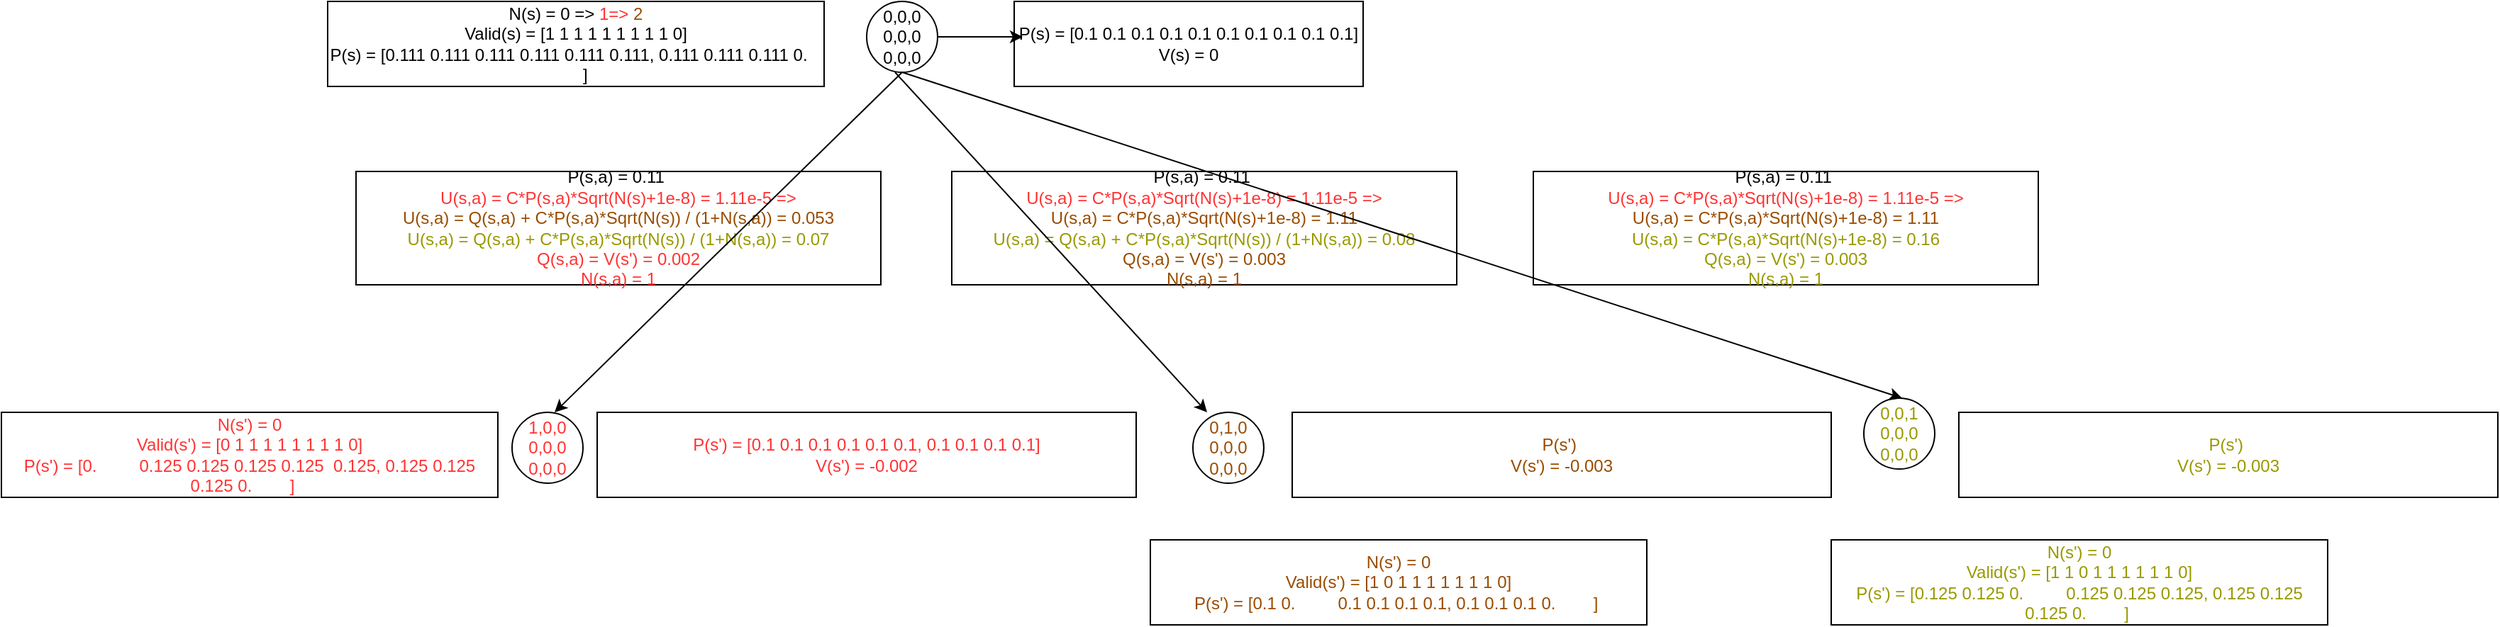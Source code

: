 <mxfile version="14.8.0" type="github">
  <diagram id="eseIqtM9uzE_S86qqE30" name="Page-1">
    <mxGraphModel dx="2013" dy="668" grid="1" gridSize="10" guides="1" tooltips="1" connect="1" arrows="1" fold="1" page="1" pageScale="1" pageWidth="827" pageHeight="1169" math="0" shadow="0">
      <root>
        <mxCell id="0" />
        <mxCell id="1" parent="0" />
        <mxCell id="eI-PRouvu91oHGxH_K3C-1" value="0,0,0&lt;br&gt;0,0,0&lt;br&gt;0,0,0" style="ellipse;whiteSpace=wrap;html=1;aspect=fixed;" vertex="1" parent="1">
          <mxGeometry x="310" y="120" width="50" height="50" as="geometry" />
        </mxCell>
        <mxCell id="eI-PRouvu91oHGxH_K3C-5" value="P(s) =&amp;nbsp;[0.1 0.1 0.1 0.1 0.1 0.1 0.1 0.1 0.1 0.1]&lt;br&gt;V(s) = 0" style="rounded=0;whiteSpace=wrap;html=1;" vertex="1" parent="1">
          <mxGeometry x="414" y="120" width="246" height="60" as="geometry" />
        </mxCell>
        <mxCell id="eI-PRouvu91oHGxH_K3C-6" value="" style="endArrow=classic;html=1;exitX=1;exitY=0.5;exitDx=0;exitDy=0;" edge="1" parent="1" source="eI-PRouvu91oHGxH_K3C-1">
          <mxGeometry width="50" height="50" relative="1" as="geometry">
            <mxPoint x="370" y="290" as="sourcePoint" />
            <mxPoint x="420" y="145" as="targetPoint" />
          </mxGeometry>
        </mxCell>
        <mxCell id="eI-PRouvu91oHGxH_K3C-7" value="N(s) = 0 =&amp;gt; &lt;font color=&quot;#ff3333&quot;&gt;1=&amp;gt; &lt;/font&gt;&lt;font color=&quot;#994c00&quot;&gt;2&lt;/font&gt;&lt;br&gt;Valid(s) =&amp;nbsp;[1 1 1 1 1 1 1 1 1 0]&lt;br&gt;P(s) =&amp;nbsp;[0.111 0.111 0.111 0.111 0.111 0.111, 0.111 0.111 0.111 0.&amp;nbsp; &amp;nbsp; &amp;nbsp; &amp;nbsp; ]" style="rounded=0;whiteSpace=wrap;html=1;" vertex="1" parent="1">
          <mxGeometry x="-70" y="120" width="350" height="60" as="geometry" />
        </mxCell>
        <mxCell id="eI-PRouvu91oHGxH_K3C-8" value="P(s,a) = 0.11&amp;nbsp;&lt;br&gt;&lt;font color=&quot;#ff3333&quot;&gt;U(s,a) = C*P(s,a)*Sqrt(N(s)+1e-8) =&amp;nbsp;1.11e-5 =&amp;gt;&lt;br&gt;&lt;/font&gt;&lt;font color=&quot;#994c00&quot;&gt;U(s,a) = Q(s,a) + C*P(s,a)*Sqrt(N(s)) / (1+N(s,a)) =&amp;nbsp;0.053&lt;br&gt;&lt;/font&gt;&lt;font color=&quot;#999900&quot;&gt;U(s,a) = Q(s,a) + C*P(s,a)*Sqrt(N(s)) / (1+N(s,a)) =&amp;nbsp;0.07&lt;/font&gt;&lt;br&gt;&lt;font color=&quot;#ff3333&quot;&gt;Q(s,a) = V(s&#39;) = 0.002&lt;/font&gt;&lt;br&gt;&lt;font color=&quot;#ff3333&quot;&gt;N(s,a) = 1&lt;/font&gt;" style="rounded=0;whiteSpace=wrap;html=1;" vertex="1" parent="1">
          <mxGeometry x="-50" y="240" width="370" height="80" as="geometry" />
        </mxCell>
        <mxCell id="eI-PRouvu91oHGxH_K3C-9" value="" style="endArrow=classic;html=1;exitX=0.5;exitY=1;exitDx=0;exitDy=0;" edge="1" parent="1" source="eI-PRouvu91oHGxH_K3C-1">
          <mxGeometry width="50" height="50" relative="1" as="geometry">
            <mxPoint x="-20" y="400" as="sourcePoint" />
            <mxPoint x="90" y="410" as="targetPoint" />
          </mxGeometry>
        </mxCell>
        <mxCell id="eI-PRouvu91oHGxH_K3C-10" value="&lt;font color=&quot;#ff3333&quot;&gt;1,0,0&lt;br&gt;0,0,0&lt;br&gt;0,0,0&lt;/font&gt;" style="ellipse;whiteSpace=wrap;html=1;aspect=fixed;" vertex="1" parent="1">
          <mxGeometry x="60" y="410" width="50" height="50" as="geometry" />
        </mxCell>
        <mxCell id="eI-PRouvu91oHGxH_K3C-11" value="&lt;font color=&quot;#ff3333&quot;&gt;N(s&#39;) = 0&lt;br&gt;Valid(s&#39;) =&amp;nbsp;[0 1 1 1 1 1 1 1 1 0]&lt;br&gt;P(s&#39;) = [0.&amp;nbsp; &amp;nbsp; &amp;nbsp; &amp;nbsp; &amp;nbsp;0.125 0.125 0.125 0.125&amp;nbsp; 0.125, 0.125 0.125 0.125 0.&amp;nbsp; &amp;nbsp; &amp;nbsp; &amp;nbsp; ]&amp;nbsp; &amp;nbsp;&lt;/font&gt;" style="rounded=0;whiteSpace=wrap;html=1;" vertex="1" parent="1">
          <mxGeometry x="-300" y="410" width="350" height="60" as="geometry" />
        </mxCell>
        <mxCell id="eI-PRouvu91oHGxH_K3C-12" value="&lt;font color=&quot;#ff3333&quot;&gt;P(s&#39;) =&amp;nbsp;[0.1 0.1 0.1 0.1 0.1 0.1, 0.1 0.1 0.1 0.1]&lt;br&gt;V(s&#39;) = -0.002&lt;/font&gt;" style="rounded=0;whiteSpace=wrap;html=1;" vertex="1" parent="1">
          <mxGeometry x="120" y="410" width="380" height="60" as="geometry" />
        </mxCell>
        <mxCell id="eI-PRouvu91oHGxH_K3C-14" value="P(s,a) = 0.11&amp;nbsp;&lt;br&gt;&lt;span style=&quot;color: rgb(255 , 51 , 51)&quot;&gt;U(s,a) = C*P(s,a)*Sqrt(N(s)+1e-8) =&amp;nbsp;1.11e-5 =&amp;gt;&lt;br&gt;&lt;/span&gt;&lt;font color=&quot;#994c00&quot;&gt;U(s,a) = C*P(s,a)*Sqrt(N(s)+1e-8) =&amp;nbsp;1.11&lt;br&gt;&lt;/font&gt;&lt;span style=&quot;color: rgb(153 , 153 , 0)&quot;&gt;U(s,a) = Q(s,a) + C*P(s,a)*Sqrt(N(s)) / (1+N(s,a)) =&amp;nbsp;0.08&lt;/span&gt;&lt;font color=&quot;#994c00&quot;&gt;&lt;br&gt;Q(s,a) = V(s&#39;) =&amp;nbsp;&lt;/font&gt;&lt;span style=&quot;color: rgb(153 , 76 , 0)&quot;&gt;0.003&lt;/span&gt;&lt;font color=&quot;#994c00&quot;&gt;&lt;br&gt;N(s,a) = 1&lt;/font&gt;&lt;span style=&quot;color: rgb(255 , 51 , 51)&quot;&gt;&lt;br&gt;&lt;/span&gt;" style="rounded=0;whiteSpace=wrap;html=1;" vertex="1" parent="1">
          <mxGeometry x="370" y="240" width="356" height="80" as="geometry" />
        </mxCell>
        <mxCell id="eI-PRouvu91oHGxH_K3C-15" value="&lt;font color=&quot;#994c00&quot;&gt;0,1,0&lt;br&gt;0,0,0&lt;br&gt;0,0,0&lt;/font&gt;" style="ellipse;whiteSpace=wrap;html=1;aspect=fixed;" vertex="1" parent="1">
          <mxGeometry x="540" y="410" width="50" height="50" as="geometry" />
        </mxCell>
        <mxCell id="eI-PRouvu91oHGxH_K3C-16" value="" style="endArrow=classic;html=1;entryX=0.2;entryY=0;entryDx=0;entryDy=0;entryPerimeter=0;" edge="1" parent="1" target="eI-PRouvu91oHGxH_K3C-15">
          <mxGeometry width="50" height="50" relative="1" as="geometry">
            <mxPoint x="330" y="170" as="sourcePoint" />
            <mxPoint x="100" y="420" as="targetPoint" />
          </mxGeometry>
        </mxCell>
        <mxCell id="eI-PRouvu91oHGxH_K3C-17" value="&lt;font color=&quot;#994c00&quot;&gt;P(s&#39;)&amp;nbsp;&lt;br&gt;V(s&#39;) =&amp;nbsp;-0.003&lt;/font&gt;" style="rounded=0;whiteSpace=wrap;html=1;" vertex="1" parent="1">
          <mxGeometry x="610" y="410" width="380" height="60" as="geometry" />
        </mxCell>
        <mxCell id="eI-PRouvu91oHGxH_K3C-18" value="&lt;font color=&quot;#994c00&quot;&gt;N(s&#39;) = 0&lt;br&gt;Valid(s&#39;) = [1 0 1 1 1 1 1 1 1 0]&lt;br&gt;P(s&#39;) = [0.1 0.&amp;nbsp; &amp;nbsp; &amp;nbsp; &amp;nbsp; &amp;nbsp;0.1 0.1 0.1 0.1, 0.1 0.1 0.1 0.&amp;nbsp; &amp;nbsp; &amp;nbsp; &amp;nbsp; ]&amp;nbsp;&lt;/font&gt;" style="rounded=0;whiteSpace=wrap;html=1;" vertex="1" parent="1">
          <mxGeometry x="510" y="500" width="350" height="60" as="geometry" />
        </mxCell>
        <mxCell id="eI-PRouvu91oHGxH_K3C-19" value="P(s,a) = 0.11&amp;nbsp;&lt;br&gt;&lt;span style=&quot;color: rgb(255 , 51 , 51)&quot;&gt;U(s,a) = C*P(s,a)*Sqrt(N(s)+1e-8) =&amp;nbsp;1.11e-5 =&amp;gt;&lt;br&gt;&lt;/span&gt;&lt;font color=&quot;#994c00&quot;&gt;U(s,a) = C*P(s,a)*Sqrt(N(s)+1e-8) =&amp;nbsp;1.11&lt;br&gt;&lt;/font&gt;&lt;font color=&quot;#999900&quot;&gt;U(s,a) = C*P(s,a)*Sqrt(N(s)+1e-8) = 0.16&lt;/font&gt;&lt;br&gt;&lt;font color=&quot;#999900&quot;&gt;Q(s,a) = V(s&#39;) =&amp;nbsp;0.003&lt;br&gt;N(s,a) = 1&lt;/font&gt;&lt;span style=&quot;color: rgb(255 , 51 , 51)&quot;&gt;&lt;br&gt;&lt;/span&gt;" style="rounded=0;whiteSpace=wrap;html=1;" vertex="1" parent="1">
          <mxGeometry x="780" y="240" width="356" height="80" as="geometry" />
        </mxCell>
        <mxCell id="eI-PRouvu91oHGxH_K3C-20" value="&lt;font color=&quot;#999900&quot;&gt;0,0,1&lt;br&gt;0,0,0&lt;br&gt;0,0,0&lt;/font&gt;" style="ellipse;whiteSpace=wrap;html=1;aspect=fixed;" vertex="1" parent="1">
          <mxGeometry x="1013" y="400" width="50" height="50" as="geometry" />
        </mxCell>
        <mxCell id="eI-PRouvu91oHGxH_K3C-21" value="" style="endArrow=classic;html=1;exitX=0.5;exitY=1;exitDx=0;exitDy=0;" edge="1" parent="1" source="eI-PRouvu91oHGxH_K3C-1">
          <mxGeometry width="50" height="50" relative="1" as="geometry">
            <mxPoint x="340" y="180" as="sourcePoint" />
            <mxPoint x="1040" y="400" as="targetPoint" />
          </mxGeometry>
        </mxCell>
        <mxCell id="eI-PRouvu91oHGxH_K3C-22" value="&lt;font color=&quot;#999900&quot;&gt;P(s&#39;)&amp;nbsp;&lt;br&gt;V(s&#39;) =&amp;nbsp;-0.003&lt;/font&gt;" style="rounded=0;whiteSpace=wrap;html=1;" vertex="1" parent="1">
          <mxGeometry x="1080" y="410" width="380" height="60" as="geometry" />
        </mxCell>
        <mxCell id="eI-PRouvu91oHGxH_K3C-23" value="&lt;font color=&quot;#999900&quot;&gt;N(s&#39;) = 0&lt;br&gt;Valid(s&#39;) = [1 1 0 1 1 1 1 1 1 0]&lt;br&gt;P(s&#39;) = [0.125 0.125 0.&amp;nbsp; &amp;nbsp; &amp;nbsp; &amp;nbsp; &amp;nbsp;0.125 0.125 0.125, 0.125 0.125 0.125 0.&amp;nbsp; &amp;nbsp; &amp;nbsp; &amp;nbsp; ]&amp;nbsp;&lt;/font&gt;" style="rounded=0;whiteSpace=wrap;html=1;" vertex="1" parent="1">
          <mxGeometry x="990" y="500" width="350" height="60" as="geometry" />
        </mxCell>
      </root>
    </mxGraphModel>
  </diagram>
</mxfile>
